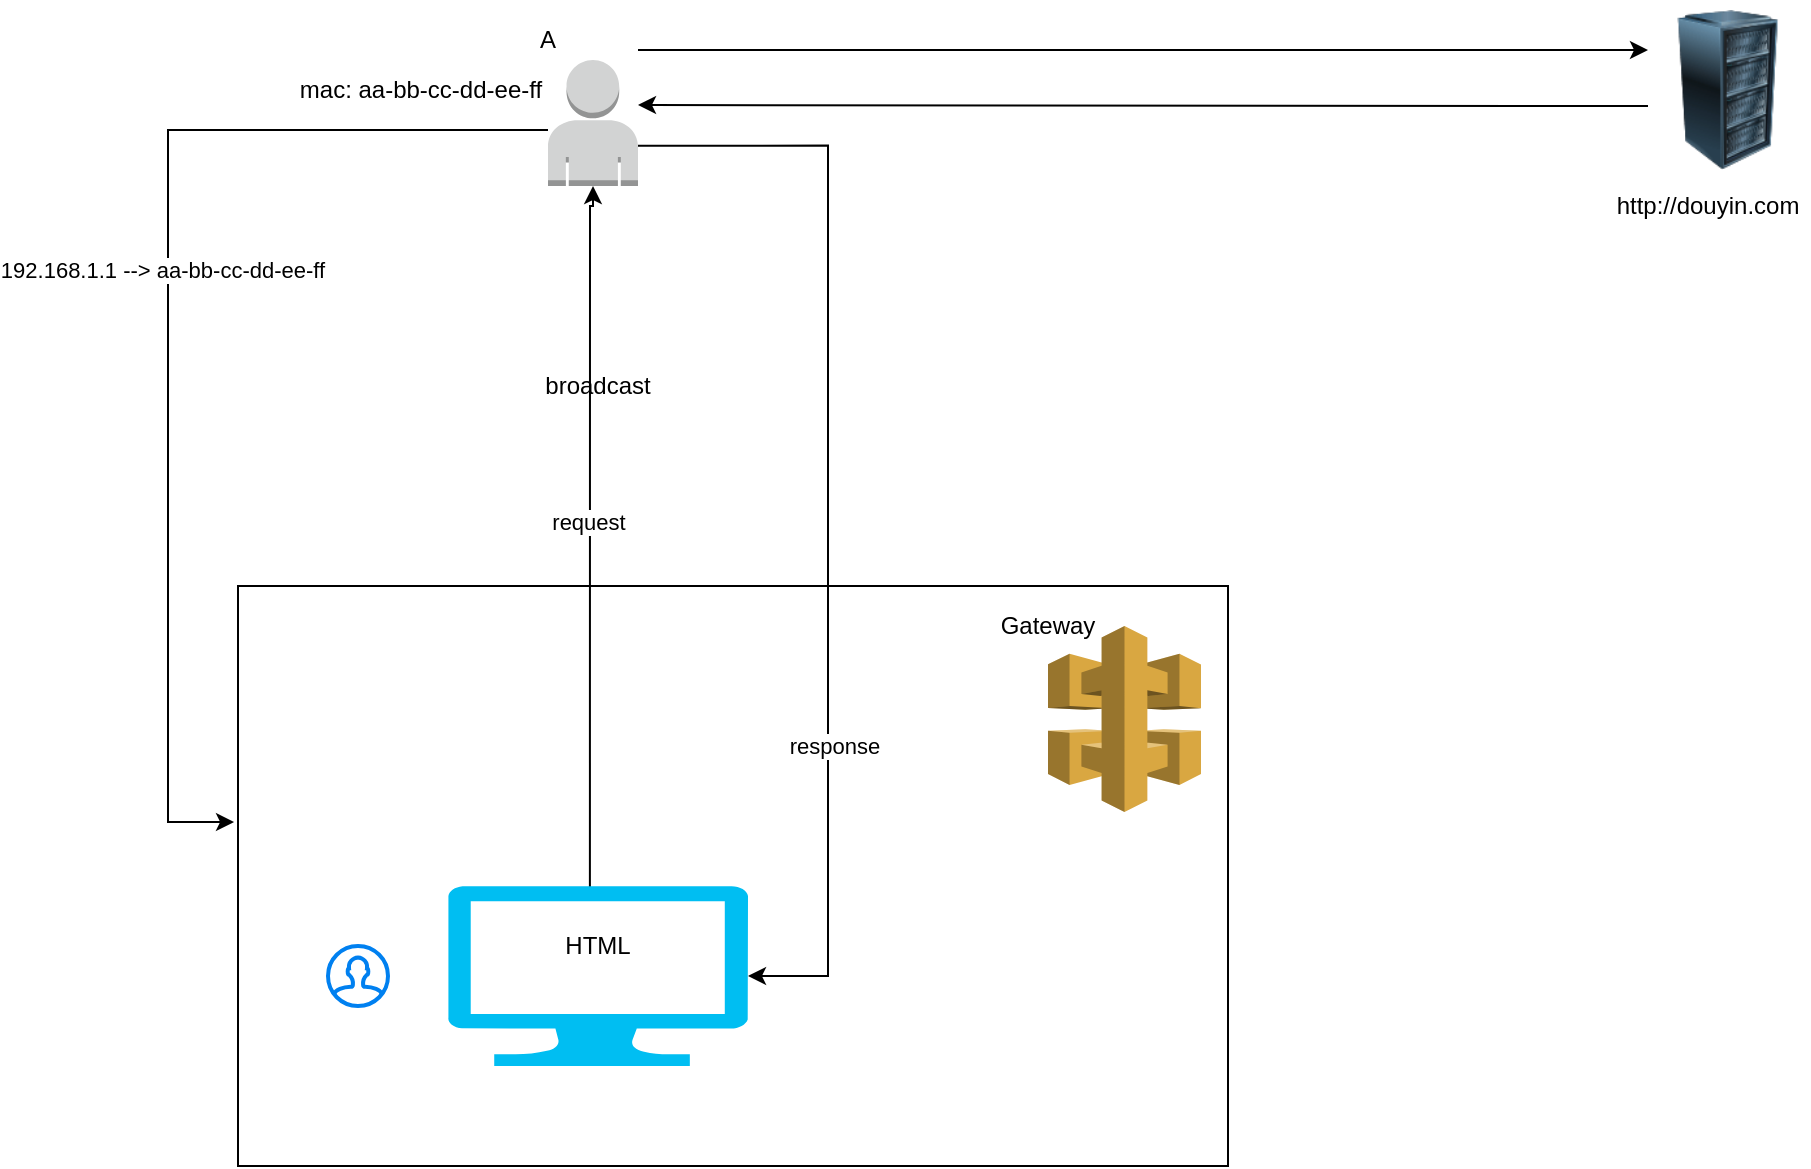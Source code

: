 <mxfile version="14.0.1" type="github"><diagram id="MN6YqrqX6ypzDBxEBj_m" name="Page-1"><mxGraphModel dx="1773" dy="589" grid="1" gridSize="10" guides="1" tooltips="1" connect="1" arrows="1" fold="1" page="1" pageScale="1" pageWidth="827" pageHeight="1169" math="0" shadow="0"><root><mxCell id="0"/><mxCell id="1" parent="0"/><mxCell id="Kl9Y6udiTsdzmfiHivCD-20" value="" style="rounded=0;whiteSpace=wrap;html=1;" parent="1" vertex="1"><mxGeometry x="-512" y="333" width="495" height="290" as="geometry"/></mxCell><mxCell id="Kl9Y6udiTsdzmfiHivCD-2" value="" style="html=1;verticalLabelPosition=bottom;align=center;labelBackgroundColor=#ffffff;verticalAlign=top;strokeWidth=2;strokeColor=#0080F0;shadow=0;dashed=0;shape=mxgraph.ios7.icons.user;" parent="1" vertex="1"><mxGeometry x="-467" y="513" width="30" height="30" as="geometry"/></mxCell><mxCell id="Kl9Y6udiTsdzmfiHivCD-6" style="edgeStyle=orthogonalEdgeStyle;rounded=0;orthogonalLoop=1;jettySize=auto;html=1;exitX=0.473;exitY=0.078;exitDx=0;exitDy=0;exitPerimeter=0;entryX=0.5;entryY=1;entryDx=0;entryDy=0;entryPerimeter=0;" parent="1" source="Kl9Y6udiTsdzmfiHivCD-3" target="Kl9Y6udiTsdzmfiHivCD-18" edge="1"><mxGeometry relative="1" as="geometry"><mxPoint x="-332" y="473" as="sourcePoint"/><mxPoint x="-287" y="143" as="targetPoint"/><Array as="points"><mxPoint x="-336" y="143"/><mxPoint x="-334" y="143"/></Array></mxGeometry></mxCell><mxCell id="Kl9Y6udiTsdzmfiHivCD-7" value="request" style="edgeLabel;html=1;align=center;verticalAlign=middle;resizable=0;points=[];" parent="Kl9Y6udiTsdzmfiHivCD-6" vertex="1" connectable="0"><mxGeometry x="0.054" y="1" relative="1" as="geometry"><mxPoint as="offset"/></mxGeometry></mxCell><mxCell id="Kl9Y6udiTsdzmfiHivCD-3" value="" style="verticalLabelPosition=bottom;html=1;verticalAlign=top;align=center;strokeColor=none;fillColor=#00BEF2;shape=mxgraph.azure.computer;pointerEvents=1;" parent="1" vertex="1"><mxGeometry x="-407" y="483" width="150" height="90" as="geometry"/></mxCell><mxCell id="Kl9Y6udiTsdzmfiHivCD-8" style="edgeStyle=orthogonalEdgeStyle;rounded=0;orthogonalLoop=1;jettySize=auto;html=1;entryX=1;entryY=0.5;entryDx=0;entryDy=0;entryPerimeter=0;exitX=1;exitY=0.68;exitDx=0;exitDy=0;exitPerimeter=0;" parent="1" source="Kl9Y6udiTsdzmfiHivCD-18" target="Kl9Y6udiTsdzmfiHivCD-3" edge="1"><mxGeometry relative="1" as="geometry"><mxPoint x="-67" y="453" as="sourcePoint"/><Array as="points"><mxPoint x="-217" y="113"/><mxPoint x="-217" y="528"/></Array></mxGeometry></mxCell><mxCell id="Kl9Y6udiTsdzmfiHivCD-9" value="response" style="edgeLabel;html=1;align=center;verticalAlign=middle;resizable=0;points=[];" parent="Kl9Y6udiTsdzmfiHivCD-8" vertex="1" connectable="0"><mxGeometry x="0.434" y="3" relative="1" as="geometry"><mxPoint as="offset"/></mxGeometry></mxCell><mxCell id="Kl9Y6udiTsdzmfiHivCD-10" value="HTML" style="text;html=1;strokeColor=none;fillColor=none;align=center;verticalAlign=middle;whiteSpace=wrap;rounded=0;" parent="1" vertex="1"><mxGeometry x="-352" y="503" width="40" height="20" as="geometry"/></mxCell><mxCell id="Kl9Y6udiTsdzmfiHivCD-11" value="http://douyin.com" style="text;html=1;strokeColor=none;fillColor=none;align=center;verticalAlign=middle;whiteSpace=wrap;rounded=0;" parent="1" vertex="1"><mxGeometry x="203" y="133" width="40" height="20" as="geometry"/></mxCell><mxCell id="Kl9Y6udiTsdzmfiHivCD-16" style="edgeStyle=orthogonalEdgeStyle;rounded=0;orthogonalLoop=1;jettySize=auto;html=1;entryX=1;entryY=0.75;entryDx=0;entryDy=0;" parent="1" source="Kl9Y6udiTsdzmfiHivCD-13" target="Kl9Y6udiTsdzmfiHivCD-19" edge="1"><mxGeometry relative="1" as="geometry"><Array as="points"><mxPoint x="173" y="93"/><mxPoint x="-57" y="93"/></Array></mxGeometry></mxCell><mxCell id="Kl9Y6udiTsdzmfiHivCD-13" value="" style="image;html=1;image=img/lib/clip_art/computers/Server_Rack_128x128.png" parent="1" vertex="1"><mxGeometry x="193" y="45" width="80" height="80" as="geometry"/></mxCell><mxCell id="Kl9Y6udiTsdzmfiHivCD-14" value="" style="outlineConnect=0;dashed=0;verticalLabelPosition=bottom;verticalAlign=top;align=center;html=1;shape=mxgraph.aws3.api_gateway;fillColor=#D9A741;gradientColor=none;" parent="1" vertex="1"><mxGeometry x="-107" y="353" width="76.5" height="93" as="geometry"/></mxCell><mxCell id="Kl9Y6udiTsdzmfiHivCD-17" value="Gateway" style="text;html=1;strokeColor=none;fillColor=none;align=center;verticalAlign=middle;whiteSpace=wrap;rounded=0;" parent="1" vertex="1"><mxGeometry x="-127" y="343" width="40" height="20" as="geometry"/></mxCell><mxCell id="Kl9Y6udiTsdzmfiHivCD-21" style="edgeStyle=orthogonalEdgeStyle;rounded=0;orthogonalLoop=1;jettySize=auto;html=1;entryX=-0.004;entryY=0.407;entryDx=0;entryDy=0;entryPerimeter=0;" parent="1" source="Kl9Y6udiTsdzmfiHivCD-18" target="Kl9Y6udiTsdzmfiHivCD-20" edge="1"><mxGeometry relative="1" as="geometry"><Array as="points"><mxPoint x="-547" y="105"/><mxPoint x="-547" y="451"/></Array></mxGeometry></mxCell><mxCell id="Kl9Y6udiTsdzmfiHivCD-22" value="192.168.1.1 --&amp;gt; aa-bb-cc-dd-ee-ff" style="edgeLabel;html=1;align=center;verticalAlign=middle;resizable=0;points=[];" parent="Kl9Y6udiTsdzmfiHivCD-21" vertex="1" connectable="0"><mxGeometry x="-0.088" y="-3" relative="1" as="geometry"><mxPoint as="offset"/></mxGeometry></mxCell><mxCell id="Kl9Y6udiTsdzmfiHivCD-18" value="" style="outlineConnect=0;dashed=0;verticalLabelPosition=bottom;verticalAlign=top;align=center;html=1;shape=mxgraph.aws3.user;fillColor=#D2D3D3;gradientColor=none;" parent="1" vertex="1"><mxGeometry x="-357" y="70" width="45" height="63" as="geometry"/></mxCell><mxCell id="Kl9Y6udiTsdzmfiHivCD-19" value="mac: aa-bb-cc-dd-ee-ff" style="text;html=1;strokeColor=none;fillColor=none;align=center;verticalAlign=middle;whiteSpace=wrap;rounded=0;" parent="1" vertex="1"><mxGeometry x="-529" y="70" width="217" height="30" as="geometry"/></mxCell><mxCell id="Kl9Y6udiTsdzmfiHivCD-23" value="broadcast" style="text;html=1;strokeColor=none;fillColor=none;align=center;verticalAlign=middle;whiteSpace=wrap;rounded=0;" parent="1" vertex="1"><mxGeometry x="-352" y="223" width="40" height="20" as="geometry"/></mxCell><mxCell id="Kl9Y6udiTsdzmfiHivCD-25" style="edgeStyle=orthogonalEdgeStyle;rounded=0;orthogonalLoop=1;jettySize=auto;html=1;entryX=0;entryY=0.25;entryDx=0;entryDy=0;" parent="1" source="Kl9Y6udiTsdzmfiHivCD-24" target="Kl9Y6udiTsdzmfiHivCD-13" edge="1"><mxGeometry relative="1" as="geometry"><Array as="points"><mxPoint x="-187" y="65"/><mxPoint x="-187" y="65"/></Array></mxGeometry></mxCell><mxCell id="Kl9Y6udiTsdzmfiHivCD-24" value="A" style="text;html=1;strokeColor=none;fillColor=none;align=center;verticalAlign=middle;whiteSpace=wrap;rounded=0;" parent="1" vertex="1"><mxGeometry x="-402" y="40" width="90" height="40" as="geometry"/></mxCell></root></mxGraphModel></diagram></mxfile>